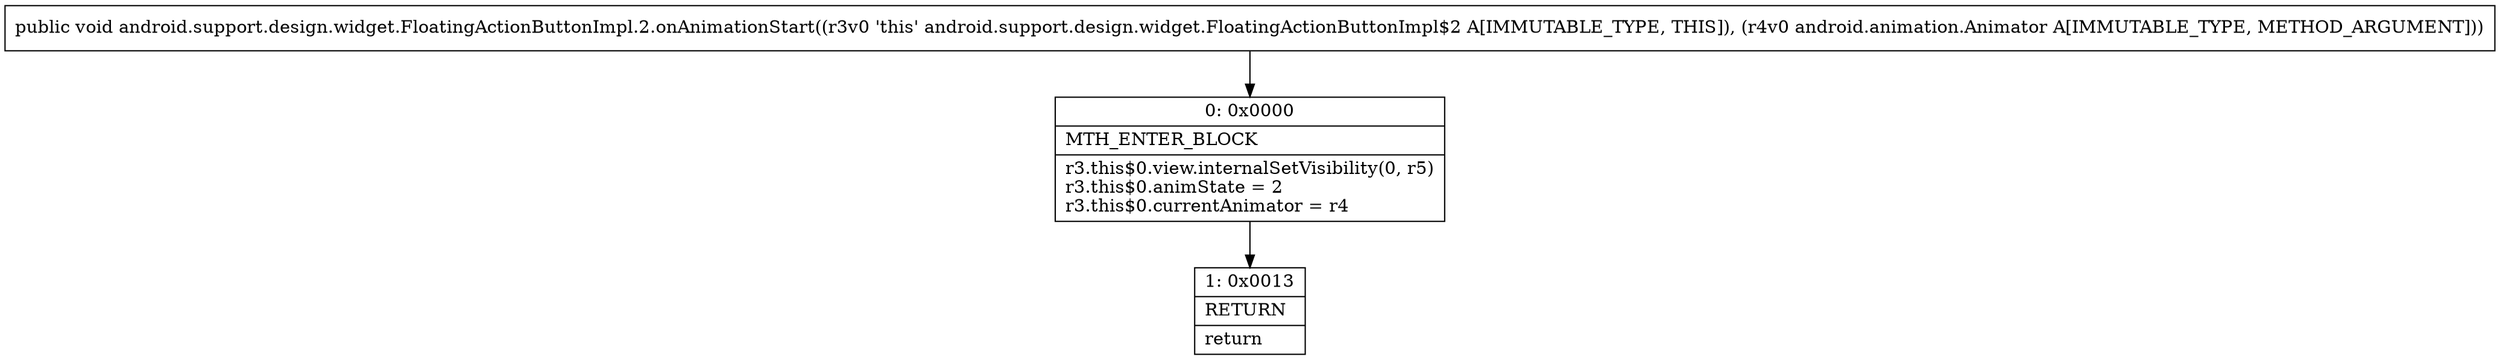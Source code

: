 digraph "CFG forandroid.support.design.widget.FloatingActionButtonImpl.2.onAnimationStart(Landroid\/animation\/Animator;)V" {
Node_0 [shape=record,label="{0\:\ 0x0000|MTH_ENTER_BLOCK\l|r3.this$0.view.internalSetVisibility(0, r5)\lr3.this$0.animState = 2\lr3.this$0.currentAnimator = r4\l}"];
Node_1 [shape=record,label="{1\:\ 0x0013|RETURN\l|return\l}"];
MethodNode[shape=record,label="{public void android.support.design.widget.FloatingActionButtonImpl.2.onAnimationStart((r3v0 'this' android.support.design.widget.FloatingActionButtonImpl$2 A[IMMUTABLE_TYPE, THIS]), (r4v0 android.animation.Animator A[IMMUTABLE_TYPE, METHOD_ARGUMENT])) }"];
MethodNode -> Node_0;
Node_0 -> Node_1;
}

